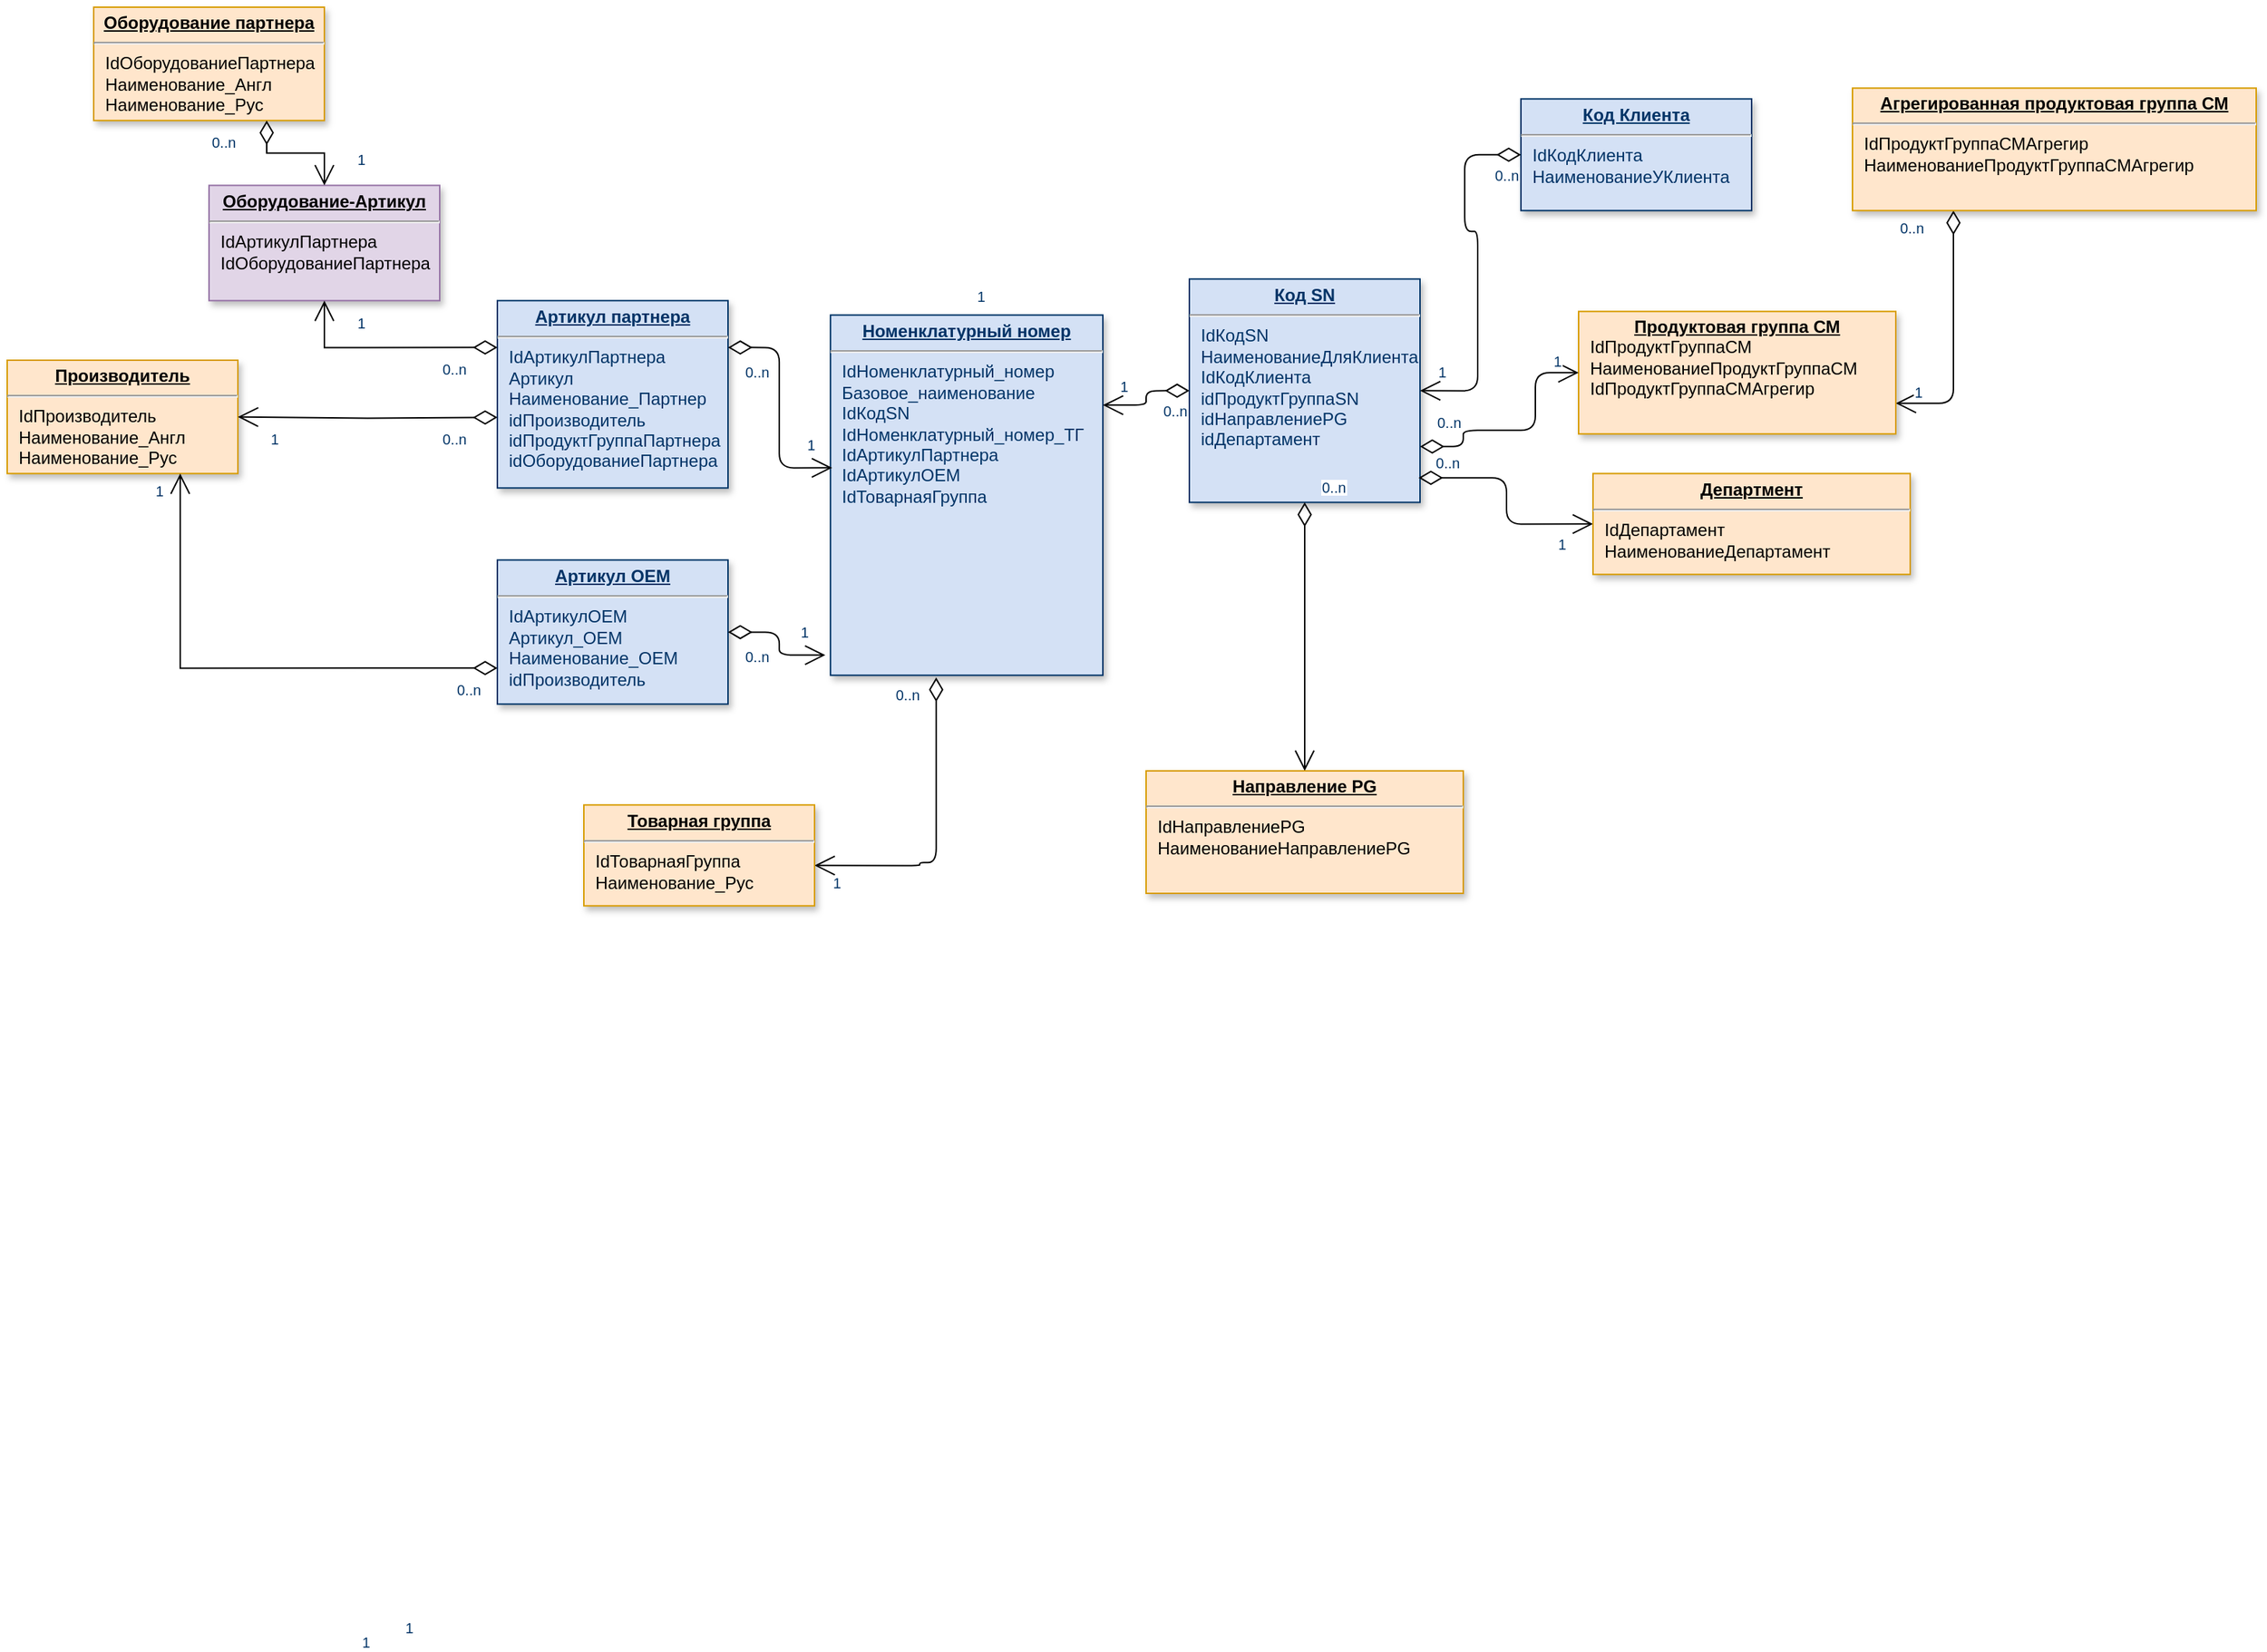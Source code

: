 <mxfile version="14.5.0" type="github">
  <diagram id="4oTomSfcI0uRdjPs2MUx" name="MDM">
    <mxGraphModel dx="1673" dy="1998" grid="1" gridSize="10" guides="1" tooltips="1" connect="1" arrows="1" fold="1" page="1" pageScale="1" pageWidth="827" pageHeight="1169" math="0" shadow="0">
      <root>
        <mxCell id="0" />
        <mxCell id="1" parent="0" />
        <mxCell id="h7qUbW-6O3aC1qf4rNRa-1" value="&lt;p style=&quot;margin: 0px ; margin-top: 4px ; text-align: center ; text-decoration: underline&quot;&gt;&lt;strong&gt;Артикул партнера&lt;/strong&gt;&lt;/p&gt;&lt;hr&gt;&lt;p style=&quot;margin: 0px ; margin-left: 8px&quot;&gt;IdАртикулПартнера&lt;/p&gt;&lt;p style=&quot;margin: 0px ; margin-left: 8px&quot;&gt;Артикул&lt;/p&gt;&lt;p style=&quot;margin: 0px ; margin-left: 8px&quot;&gt;Наименование_Партнер&lt;/p&gt;&lt;p style=&quot;margin: 0px ; margin-left: 8px&quot;&gt;idПроизводитель&lt;/p&gt;&lt;p style=&quot;margin: 0px ; margin-left: 8px&quot;&gt;idПродуктГруппаПартнера&lt;/p&gt;&lt;p style=&quot;margin: 0px ; margin-left: 8px&quot;&gt;idОборудованиеПартнера&lt;/p&gt;&lt;p style=&quot;margin: 0px ; margin-left: 8px&quot;&gt;&lt;br&gt;&lt;/p&gt;" style="verticalAlign=top;align=left;overflow=fill;fontSize=12;fontFamily=Helvetica;html=1;strokeColor=#003366;shadow=1;fillColor=#D4E1F5;fontColor=#003366" vertex="1" parent="1">
          <mxGeometry x="380" y="-936.34" width="160" height="130" as="geometry" />
        </mxCell>
        <mxCell id="h7qUbW-6O3aC1qf4rNRa-2" value="&lt;p style=&quot;margin: 0px ; margin-top: 4px ; text-align: center ; text-decoration: underline&quot;&gt;&lt;strong&gt;Код SN&lt;/strong&gt;&lt;/p&gt;&lt;hr&gt;&lt;p style=&quot;margin: 0px ; margin-left: 8px&quot;&gt;IdКодSN&lt;/p&gt;&lt;p style=&quot;margin: 0px ; margin-left: 8px&quot;&gt;НаименованиеДляКлиента&lt;/p&gt;&lt;p style=&quot;margin: 0px ; margin-left: 8px&quot;&gt;IdКодКлиента&lt;/p&gt;&lt;p style=&quot;margin: 0px ; margin-left: 8px&quot;&gt;idПродуктГруппаSN&lt;/p&gt;&lt;p style=&quot;margin: 0px ; margin-left: 8px&quot;&gt;idНаправлениеPG&lt;/p&gt;&lt;p style=&quot;margin: 0px ; margin-left: 8px&quot;&gt;idДепартамент&lt;/p&gt;" style="verticalAlign=top;align=left;overflow=fill;fontSize=12;fontFamily=Helvetica;html=1;strokeColor=#003366;shadow=1;fillColor=#D4E1F5;fontColor=#003366" vertex="1" parent="1">
          <mxGeometry x="860" y="-951.34" width="160" height="155" as="geometry" />
        </mxCell>
        <mxCell id="h7qUbW-6O3aC1qf4rNRa-3" value="&lt;p style=&quot;margin: 0px ; margin-top: 4px ; text-align: center ; text-decoration: underline&quot;&gt;&lt;b&gt;Номенклатурный номер&lt;/b&gt;&lt;/p&gt;&lt;hr&gt;&lt;p style=&quot;margin: 0px ; margin-left: 8px&quot;&gt;IdНоменклатурный_номер&lt;/p&gt;&lt;p style=&quot;margin: 0px ; margin-left: 8px&quot;&gt;Базовое_наименование&lt;/p&gt;&lt;p style=&quot;margin: 0px ; margin-left: 8px&quot;&gt;&lt;span&gt;IdКодSN&lt;/span&gt;&lt;br&gt;&lt;/p&gt;&lt;p style=&quot;margin: 0px ; margin-left: 8px&quot;&gt;IdНоменклатурный_номер_ТГ&lt;/p&gt;&lt;p style=&quot;margin: 0px ; margin-left: 8px&quot;&gt;IdАртикулПартнера&lt;/p&gt;&lt;p style=&quot;margin: 0px ; margin-left: 8px&quot;&gt;IdАртикулOEM&lt;/p&gt;&lt;p style=&quot;margin: 0px ; margin-left: 8px&quot;&gt;IdТоварнаяГруппа&lt;/p&gt;&lt;p style=&quot;margin: 0px ; margin-left: 8px&quot;&gt;&lt;br&gt;&lt;/p&gt;" style="verticalAlign=top;align=left;overflow=fill;fontSize=12;fontFamily=Helvetica;html=1;strokeColor=#003366;shadow=1;fillColor=#D4E1F5;fontColor=#003366" vertex="1" parent="1">
          <mxGeometry x="611.08" y="-926.34" width="188.92" height="250" as="geometry" />
        </mxCell>
        <mxCell id="h7qUbW-6O3aC1qf4rNRa-4" value="&lt;p style=&quot;margin: 0px ; margin-top: 4px ; text-align: center ; text-decoration: underline&quot;&gt;&lt;b&gt;Производитель&lt;/b&gt;&lt;/p&gt;&lt;hr&gt;&lt;p style=&quot;margin: 0px ; margin-left: 8px&quot;&gt;IdПроизводитель&lt;/p&gt;&lt;p style=&quot;margin: 0px ; margin-left: 8px&quot;&gt;Наименование_Англ&lt;/p&gt;&lt;p style=&quot;margin: 0px ; margin-left: 8px&quot;&gt;Наименование_Рус&lt;/p&gt;" style="verticalAlign=top;align=left;overflow=fill;fontSize=12;fontFamily=Helvetica;html=1;strokeColor=#d79b00;shadow=1;fillColor=#ffe6cc;" vertex="1" parent="1">
          <mxGeometry x="40" y="-895.0" width="160" height="78.66" as="geometry" />
        </mxCell>
        <mxCell id="h7qUbW-6O3aC1qf4rNRa-5" value="" style="endArrow=open;endSize=12;startArrow=diamondThin;startSize=14;startFill=0;edgeStyle=orthogonalEdgeStyle;rounded=0;entryX=1;entryY=0.5;entryDx=0;entryDy=0;" edge="1" parent="1" target="h7qUbW-6O3aC1qf4rNRa-4">
          <mxGeometry x="789.36" y="-986.34" as="geometry">
            <mxPoint x="380" y="-855.34" as="sourcePoint" />
            <mxPoint x="490" y="-546.83" as="targetPoint" />
          </mxGeometry>
        </mxCell>
        <mxCell id="h7qUbW-6O3aC1qf4rNRa-6" value="0..n" style="resizable=0;align=left;verticalAlign=top;labelBackgroundColor=#ffffff;fontSize=10;strokeColor=#003366;shadow=1;fillColor=#D4E1F5;fontColor=#003366" connectable="0" vertex="1" parent="h7qUbW-6O3aC1qf4rNRa-5">
          <mxGeometry x="-1" relative="1" as="geometry">
            <mxPoint x="-40.0" y="3.0" as="offset" />
          </mxGeometry>
        </mxCell>
        <mxCell id="h7qUbW-6O3aC1qf4rNRa-7" value="1" style="resizable=0;align=right;verticalAlign=top;labelBackgroundColor=#ffffff;fontSize=10;strokeColor=#003366;shadow=1;fillColor=#D4E1F5;fontColor=#003366" connectable="0" vertex="1" parent="h7qUbW-6O3aC1qf4rNRa-5">
          <mxGeometry x="1" relative="1" as="geometry">
            <mxPoint x="30" y="3.33" as="offset" />
          </mxGeometry>
        </mxCell>
        <mxCell id="h7qUbW-6O3aC1qf4rNRa-8" value="" style="endArrow=open;endSize=12;startArrow=diamondThin;startSize=14;startFill=0;edgeStyle=orthogonalEdgeStyle;exitX=0.25;exitY=1;exitDx=0;exitDy=0;entryX=1;entryY=0.75;entryDx=0;entryDy=0;" edge="1" parent="1" source="h7qUbW-6O3aC1qf4rNRa-41" target="h7qUbW-6O3aC1qf4rNRa-20">
          <mxGeometry x="1289.36" y="-1256.34" as="geometry">
            <mxPoint x="1429.04" y="-717.34" as="sourcePoint" />
            <mxPoint x="1449.36" y="-1256.34" as="targetPoint" />
            <Array as="points">
              <mxPoint x="1390" y="-865.34" />
            </Array>
          </mxGeometry>
        </mxCell>
        <mxCell id="h7qUbW-6O3aC1qf4rNRa-9" value="0..n" style="resizable=0;align=left;verticalAlign=top;labelBackgroundColor=#ffffff;fontSize=10;strokeColor=#003366;shadow=1;fillColor=#D4E1F5;fontColor=#003366" connectable="0" vertex="1" parent="h7qUbW-6O3aC1qf4rNRa-8">
          <mxGeometry x="-1" relative="1" as="geometry">
            <mxPoint x="-39.04" as="offset" />
          </mxGeometry>
        </mxCell>
        <mxCell id="h7qUbW-6O3aC1qf4rNRa-10" value="1" style="resizable=0;align=right;verticalAlign=top;labelBackgroundColor=#ffffff;fontSize=10;strokeColor=#003366;shadow=1;fillColor=#D4E1F5;fontColor=#003366" connectable="0" vertex="1" parent="h7qUbW-6O3aC1qf4rNRa-8">
          <mxGeometry x="1" relative="1" as="geometry">
            <mxPoint x="20" y="-20" as="offset" />
          </mxGeometry>
        </mxCell>
        <mxCell id="h7qUbW-6O3aC1qf4rNRa-11" value="" style="endArrow=open;endSize=12;startArrow=diamondThin;startSize=14;startFill=0;edgeStyle=orthogonalEdgeStyle;exitX=0.5;exitY=1;exitDx=0;exitDy=0;entryX=0.5;entryY=0;entryDx=0;entryDy=0;" edge="1" parent="1" source="h7qUbW-6O3aC1qf4rNRa-2" target="h7qUbW-6O3aC1qf4rNRa-43">
          <mxGeometry x="1379.36" y="-876.34" as="geometry">
            <mxPoint x="1379.36" y="-876.34" as="sourcePoint" />
            <mxPoint x="1430.529" y="-653.516" as="targetPoint" />
            <Array as="points">
              <mxPoint x="940" y="-650" />
            </Array>
          </mxGeometry>
        </mxCell>
        <mxCell id="h7qUbW-6O3aC1qf4rNRa-12" value="0..n" style="resizable=0;align=left;verticalAlign=top;labelBackgroundColor=#ffffff;fontSize=10;strokeColor=#003366;shadow=1;fillColor=#D4E1F5;fontColor=#003366" connectable="0" vertex="1" parent="h7qUbW-6O3aC1qf4rNRa-11">
          <mxGeometry x="-1" relative="1" as="geometry">
            <mxPoint x="10.0" y="-22.5" as="offset" />
          </mxGeometry>
        </mxCell>
        <mxCell id="h7qUbW-6O3aC1qf4rNRa-13" value="1" style="resizable=0;align=right;verticalAlign=top;labelBackgroundColor=#ffffff;fontSize=10;strokeColor=#003366;shadow=1;fillColor=#D4E1F5;fontColor=#003366" connectable="0" vertex="1" parent="h7qUbW-6O3aC1qf4rNRa-11">
          <mxGeometry x="1" relative="1" as="geometry">
            <mxPoint x="-20" as="offset" />
          </mxGeometry>
        </mxCell>
        <mxCell id="h7qUbW-6O3aC1qf4rNRa-14" value="" style="endArrow=open;endSize=12;startArrow=diamondThin;startSize=14;startFill=0;edgeStyle=orthogonalEdgeStyle;entryX=1;entryY=0.6;entryDx=0;entryDy=0;exitX=0.388;exitY=1.006;exitDx=0;exitDy=0;exitPerimeter=0;entryPerimeter=0;" edge="1" parent="1" source="h7qUbW-6O3aC1qf4rNRa-3" target="h7qUbW-6O3aC1qf4rNRa-55">
          <mxGeometry x="1409.36" y="-1306.34" as="geometry">
            <mxPoint x="680" y="-696.34" as="sourcePoint" />
            <mxPoint x="650" y="-546.34" as="targetPoint" />
            <Array as="points">
              <mxPoint x="684" y="-546.34" />
              <mxPoint x="673" y="-546.34" />
              <mxPoint x="673" y="-544.34" />
            </Array>
          </mxGeometry>
        </mxCell>
        <mxCell id="h7qUbW-6O3aC1qf4rNRa-15" value="0..n" style="resizable=0;align=left;verticalAlign=top;labelBackgroundColor=#ffffff;fontSize=10;strokeColor=#003366;shadow=1;fillColor=#D4E1F5;fontColor=#003366" connectable="0" vertex="1" parent="h7qUbW-6O3aC1qf4rNRa-14">
          <mxGeometry x="-1" relative="1" as="geometry">
            <mxPoint x="-30" as="offset" />
          </mxGeometry>
        </mxCell>
        <mxCell id="h7qUbW-6O3aC1qf4rNRa-16" value="1" style="resizable=0;align=right;verticalAlign=top;labelBackgroundColor=#ffffff;fontSize=10;strokeColor=#003366;shadow=1;fillColor=#D4E1F5;fontColor=#003366" connectable="0" vertex="1" parent="h7qUbW-6O3aC1qf4rNRa-14">
          <mxGeometry x="1" relative="1" as="geometry">
            <mxPoint x="20" y="2.728e-13" as="offset" />
          </mxGeometry>
        </mxCell>
        <mxCell id="h7qUbW-6O3aC1qf4rNRa-17" value="" style="endArrow=open;endSize=12;startArrow=diamondThin;startSize=14;startFill=0;edgeStyle=orthogonalEdgeStyle;entryX=1;entryY=0.25;entryDx=0;entryDy=0;exitX=0;exitY=0.5;exitDx=0;exitDy=0;" edge="1" parent="1" source="h7qUbW-6O3aC1qf4rNRa-2" target="h7qUbW-6O3aC1qf4rNRa-3">
          <mxGeometry x="640" y="-1096.34" as="geometry">
            <mxPoint x="770" y="-863.34" as="sourcePoint" />
            <mxPoint x="800" y="-1096.34" as="targetPoint" />
          </mxGeometry>
        </mxCell>
        <mxCell id="h7qUbW-6O3aC1qf4rNRa-18" value="0..n" style="resizable=0;align=left;verticalAlign=top;labelBackgroundColor=#ffffff;fontSize=10;strokeColor=#003366;shadow=1;fillColor=#D4E1F5;fontColor=#003366" connectable="0" vertex="1" parent="h7qUbW-6O3aC1qf4rNRa-17">
          <mxGeometry x="-1" relative="1" as="geometry">
            <mxPoint x="-20" y="2.04" as="offset" />
          </mxGeometry>
        </mxCell>
        <mxCell id="h7qUbW-6O3aC1qf4rNRa-19" value="1" style="resizable=0;align=right;verticalAlign=top;labelBackgroundColor=#ffffff;fontSize=10;strokeColor=#003366;shadow=1;fillColor=#D4E1F5;fontColor=#003366" connectable="0" vertex="1" parent="h7qUbW-6O3aC1qf4rNRa-17">
          <mxGeometry x="1" relative="1" as="geometry">
            <mxPoint x="19.17" y="-25.0" as="offset" />
          </mxGeometry>
        </mxCell>
        <mxCell id="h7qUbW-6O3aC1qf4rNRa-20" value="&lt;p style=&quot;margin: 0px ; margin-top: 4px ; text-align: center ; text-decoration: underline&quot;&gt;&lt;b&gt;Продуктовая группа СМ&lt;/b&gt;&lt;/p&gt;&lt;p style=&quot;margin: 0px ; margin-left: 8px&quot;&gt;IdПродуктГруппаСМ&lt;br&gt;&lt;/p&gt;&lt;p style=&quot;margin: 0px ; margin-left: 8px&quot;&gt;НаименованиеПродуктГруппаСМ&lt;/p&gt;&lt;p style=&quot;margin: 0px ; margin-left: 8px&quot;&gt;IdПродуктГруппаСМАгрегир&lt;/p&gt;" style="verticalAlign=top;align=left;overflow=fill;fontSize=12;fontFamily=Helvetica;html=1;strokeColor=#d79b00;shadow=1;fillColor=#ffe6cc;" vertex="1" parent="1">
          <mxGeometry x="1130" y="-928.84" width="220" height="85" as="geometry" />
        </mxCell>
        <mxCell id="h7qUbW-6O3aC1qf4rNRa-21" value="" style="endArrow=open;endSize=12;startArrow=diamondThin;startSize=14;startFill=0;edgeStyle=orthogonalEdgeStyle;exitX=1;exitY=0.75;exitDx=0;exitDy=0;entryX=0;entryY=0.5;entryDx=0;entryDy=0;" edge="1" parent="1" source="h7qUbW-6O3aC1qf4rNRa-2" target="h7qUbW-6O3aC1qf4rNRa-20">
          <mxGeometry x="657.36" y="-568.3" as="geometry">
            <mxPoint x="242" y="-458.34" as="sourcePoint" />
            <mxPoint x="290" y="-407.34" as="targetPoint" />
            <Array as="points">
              <mxPoint x="1050" y="-835.34" />
              <mxPoint x="1050" y="-846.34" />
              <mxPoint x="1100" y="-846.34" />
              <mxPoint x="1100" y="-886.34" />
            </Array>
          </mxGeometry>
        </mxCell>
        <mxCell id="h7qUbW-6O3aC1qf4rNRa-22" value="0..n" style="resizable=0;align=left;verticalAlign=top;labelBackgroundColor=#ffffff;fontSize=10;strokeColor=#003366;shadow=1;fillColor=#D4E1F5;fontColor=#003366" connectable="0" vertex="1" parent="h7qUbW-6O3aC1qf4rNRa-21">
          <mxGeometry x="-1" relative="1" as="geometry">
            <mxPoint x="10" y="-29.0" as="offset" />
          </mxGeometry>
        </mxCell>
        <mxCell id="h7qUbW-6O3aC1qf4rNRa-23" value="1" style="resizable=0;align=right;verticalAlign=top;labelBackgroundColor=#ffffff;fontSize=10;strokeColor=#003366;shadow=1;fillColor=#D4E1F5;fontColor=#003366" connectable="0" vertex="1" parent="h7qUbW-6O3aC1qf4rNRa-21">
          <mxGeometry x="1" relative="1" as="geometry">
            <mxPoint x="-10.0" y="-20.16" as="offset" />
          </mxGeometry>
        </mxCell>
        <mxCell id="h7qUbW-6O3aC1qf4rNRa-24" value="" style="endArrow=open;endSize=12;startArrow=diamondThin;startSize=14;startFill=0;edgeStyle=orthogonalEdgeStyle;exitX=1;exitY=0.25;exitDx=0;exitDy=0;entryX=0.006;entryY=0.424;entryDx=0;entryDy=0;entryPerimeter=0;" edge="1" parent="1" source="h7qUbW-6O3aC1qf4rNRa-1" target="h7qUbW-6O3aC1qf4rNRa-3">
          <mxGeometry x="632.36" y="-994.34" as="geometry">
            <mxPoint x="510" y="-829.34" as="sourcePoint" />
            <mxPoint x="603.0" y="-816.34" as="targetPoint" />
          </mxGeometry>
        </mxCell>
        <mxCell id="h7qUbW-6O3aC1qf4rNRa-25" value="0..n" style="resizable=0;align=left;verticalAlign=top;labelBackgroundColor=#ffffff;fontSize=10;strokeColor=#003366;shadow=1;fillColor=#D4E1F5;fontColor=#003366" connectable="0" vertex="1" parent="h7qUbW-6O3aC1qf4rNRa-24">
          <mxGeometry x="-1" relative="1" as="geometry">
            <mxPoint x="10" y="5" as="offset" />
          </mxGeometry>
        </mxCell>
        <mxCell id="h7qUbW-6O3aC1qf4rNRa-26" value="1" style="resizable=0;align=right;verticalAlign=top;labelBackgroundColor=#ffffff;fontSize=10;strokeColor=#003366;shadow=1;fillColor=#D4E1F5;fontColor=#003366" connectable="0" vertex="1" parent="h7qUbW-6O3aC1qf4rNRa-24">
          <mxGeometry x="1" relative="1" as="geometry">
            <mxPoint x="-10.0" y="-28.0" as="offset" />
          </mxGeometry>
        </mxCell>
        <mxCell id="h7qUbW-6O3aC1qf4rNRa-27" value="" style="endArrow=open;endSize=12;startArrow=diamondThin;startSize=14;startFill=0;edgeStyle=orthogonalEdgeStyle;exitX=0.994;exitY=0.89;exitDx=0;exitDy=0;entryX=0;entryY=0.5;entryDx=0;entryDy=0;exitPerimeter=0;" edge="1" parent="1" source="h7qUbW-6O3aC1qf4rNRa-2" target="h7qUbW-6O3aC1qf4rNRa-42">
          <mxGeometry x="1389.36" y="-866.34" as="geometry">
            <mxPoint x="1270" y="-531.92" as="sourcePoint" />
            <mxPoint x="1426.96" y="-678.34" as="targetPoint" />
          </mxGeometry>
        </mxCell>
        <mxCell id="h7qUbW-6O3aC1qf4rNRa-28" value="0..n" style="resizable=0;align=left;verticalAlign=top;labelBackgroundColor=#ffffff;fontSize=10;strokeColor=#003366;shadow=1;fillColor=#D4E1F5;fontColor=#003366" connectable="0" vertex="1" parent="h7qUbW-6O3aC1qf4rNRa-27">
          <mxGeometry x="-1" relative="1" as="geometry">
            <mxPoint x="10.0" y="-22.5" as="offset" />
          </mxGeometry>
        </mxCell>
        <mxCell id="h7qUbW-6O3aC1qf4rNRa-29" value="1" style="resizable=0;align=right;verticalAlign=top;labelBackgroundColor=#ffffff;fontSize=10;strokeColor=#003366;shadow=1;fillColor=#D4E1F5;fontColor=#003366" connectable="0" vertex="1" parent="h7qUbW-6O3aC1qf4rNRa-27">
          <mxGeometry x="1" relative="1" as="geometry">
            <mxPoint x="-17" y="2" as="offset" />
          </mxGeometry>
        </mxCell>
        <mxCell id="h7qUbW-6O3aC1qf4rNRa-30" value="&lt;p style=&quot;margin: 0px ; margin-top: 4px ; text-align: center ; text-decoration: underline&quot;&gt;&lt;strong&gt;Код Клиента&lt;/strong&gt;&lt;/p&gt;&lt;hr&gt;&lt;p style=&quot;margin: 0px ; margin-left: 8px&quot;&gt;IdКодКлиента&lt;/p&gt;&lt;p style=&quot;margin: 0px ; margin-left: 8px&quot;&gt;НаименованиеУКлиента&lt;/p&gt;&lt;p style=&quot;margin: 0px ; margin-left: 8px&quot;&gt;&lt;br&gt;&lt;/p&gt;" style="verticalAlign=top;align=left;overflow=fill;fontSize=12;fontFamily=Helvetica;html=1;strokeColor=#003366;shadow=1;fillColor=#D4E1F5;fontColor=#003366" vertex="1" parent="1">
          <mxGeometry x="1090" y="-1076.34" width="160" height="77.5" as="geometry" />
        </mxCell>
        <mxCell id="h7qUbW-6O3aC1qf4rNRa-31" value="&lt;p style=&quot;margin: 0px ; margin-top: 4px ; text-align: center ; text-decoration: underline&quot;&gt;&lt;b&gt;Артикул OEM&lt;/b&gt;&lt;/p&gt;&lt;hr&gt;&lt;p style=&quot;margin: 0px ; margin-left: 8px&quot;&gt;IdАртикулOEM&lt;/p&gt;&lt;p style=&quot;margin: 0px ; margin-left: 8px&quot;&gt;Артикул_OEM&lt;/p&gt;&lt;p style=&quot;margin: 0px ; margin-left: 8px&quot;&gt;Наименование_OEM&lt;/p&gt;&lt;p style=&quot;margin: 0px ; margin-left: 8px&quot;&gt;idПроизводитель&lt;/p&gt;" style="verticalAlign=top;align=left;overflow=fill;fontSize=12;fontFamily=Helvetica;html=1;strokeColor=#003366;shadow=1;fillColor=#D4E1F5;fontColor=#003366" vertex="1" parent="1">
          <mxGeometry x="380" y="-756.34" width="160" height="100" as="geometry" />
        </mxCell>
        <mxCell id="h7qUbW-6O3aC1qf4rNRa-32" value="" style="endArrow=open;endSize=12;startArrow=diamondThin;startSize=14;startFill=0;edgeStyle=orthogonalEdgeStyle;exitX=0;exitY=0.5;exitDx=0;exitDy=0;entryX=1;entryY=0.5;entryDx=0;entryDy=0;" edge="1" parent="1" source="h7qUbW-6O3aC1qf4rNRa-30" target="h7qUbW-6O3aC1qf4rNRa-2">
          <mxGeometry x="930" y="-1086.34" as="geometry">
            <mxPoint x="1060" y="-853.34" as="sourcePoint" />
            <mxPoint x="1260" y="-836.34" as="targetPoint" />
            <Array as="points">
              <mxPoint x="1051" y="-1037.34" />
              <mxPoint x="1051" y="-984.34" />
              <mxPoint x="1060" y="-984.34" />
              <mxPoint x="1060" y="-873.34" />
            </Array>
          </mxGeometry>
        </mxCell>
        <mxCell id="h7qUbW-6O3aC1qf4rNRa-33" value="0..n" style="resizable=0;align=left;verticalAlign=top;labelBackgroundColor=#ffffff;fontSize=10;strokeColor=#003366;shadow=1;fillColor=#D4E1F5;fontColor=#003366" connectable="0" vertex="1" parent="h7qUbW-6O3aC1qf4rNRa-32">
          <mxGeometry x="-1" relative="1" as="geometry">
            <mxPoint x="-20" y="2.04" as="offset" />
          </mxGeometry>
        </mxCell>
        <mxCell id="h7qUbW-6O3aC1qf4rNRa-34" value="1" style="resizable=0;align=right;verticalAlign=top;labelBackgroundColor=#ffffff;fontSize=10;strokeColor=#003366;shadow=1;fillColor=#D4E1F5;fontColor=#003366" connectable="0" vertex="1" parent="h7qUbW-6O3aC1qf4rNRa-32">
          <mxGeometry x="1" relative="1" as="geometry">
            <mxPoint x="20" y="-25.0" as="offset" />
          </mxGeometry>
        </mxCell>
        <mxCell id="h7qUbW-6O3aC1qf4rNRa-35" value="" style="endArrow=open;endSize=12;startArrow=diamondThin;startSize=14;startFill=0;edgeStyle=orthogonalEdgeStyle;entryX=-0.019;entryY=0.944;entryDx=0;entryDy=0;entryPerimeter=0;" edge="1" parent="1" source="h7qUbW-6O3aC1qf4rNRa-31" target="h7qUbW-6O3aC1qf4rNRa-3">
          <mxGeometry x="642.36" y="-984.34" as="geometry">
            <mxPoint x="550" y="-894.33" as="sourcePoint" />
            <mxPoint x="622.04" y="-810.34" as="targetPoint" />
          </mxGeometry>
        </mxCell>
        <mxCell id="h7qUbW-6O3aC1qf4rNRa-36" value="0..n" style="resizable=0;align=left;verticalAlign=top;labelBackgroundColor=#ffffff;fontSize=10;strokeColor=#003366;shadow=1;fillColor=#D4E1F5;fontColor=#003366" connectable="0" vertex="1" parent="h7qUbW-6O3aC1qf4rNRa-35">
          <mxGeometry x="-1" relative="1" as="geometry">
            <mxPoint x="10" y="5" as="offset" />
          </mxGeometry>
        </mxCell>
        <mxCell id="h7qUbW-6O3aC1qf4rNRa-37" value="1" style="resizable=0;align=right;verticalAlign=top;labelBackgroundColor=#ffffff;fontSize=10;strokeColor=#003366;shadow=1;fillColor=#D4E1F5;fontColor=#003366" connectable="0" vertex="1" parent="h7qUbW-6O3aC1qf4rNRa-35">
          <mxGeometry x="1" relative="1" as="geometry">
            <mxPoint x="-10.0" y="-28.0" as="offset" />
          </mxGeometry>
        </mxCell>
        <mxCell id="h7qUbW-6O3aC1qf4rNRa-38" value="1" style="resizable=0;align=right;verticalAlign=top;labelBackgroundColor=#ffffff;fontSize=10;strokeColor=#003366;shadow=1;fillColor=#D4E1F5;fontColor=#003366" connectable="0" vertex="1" parent="1">
          <mxGeometry x="1" relative="1" as="geometry">
            <mxPoint x="323.33" y="-27.5" as="offset" />
          </mxGeometry>
        </mxCell>
        <mxCell id="h7qUbW-6O3aC1qf4rNRa-39" value="1" style="resizable=0;align=right;verticalAlign=top;labelBackgroundColor=#ffffff;fontSize=10;strokeColor=#003366;shadow=1;fillColor=#D4E1F5;fontColor=#003366" connectable="0" vertex="1" parent="1">
          <mxGeometry x="1" relative="1" as="geometry">
            <mxPoint x="293.33" y="-17.5" as="offset" />
          </mxGeometry>
        </mxCell>
        <mxCell id="h7qUbW-6O3aC1qf4rNRa-40" value="1" style="resizable=0;align=right;verticalAlign=top;labelBackgroundColor=#ffffff;fontSize=10;strokeColor=#003366;shadow=1;fillColor=#D4E1F5;fontColor=#003366" connectable="0" vertex="1" parent="1">
          <mxGeometry x="699.997" y="-951.339" as="geometry">
            <mxPoint x="20.0" y="1.895e-13" as="offset" />
          </mxGeometry>
        </mxCell>
        <mxCell id="h7qUbW-6O3aC1qf4rNRa-41" value="&lt;p style=&quot;margin: 0px ; margin-top: 4px ; text-align: center ; text-decoration: underline&quot;&gt;&lt;b&gt;Агрегированная продуктовая группа СМ&lt;/b&gt;&lt;/p&gt;&lt;hr&gt;&lt;p style=&quot;margin: 0px ; margin-left: 8px&quot;&gt;IdПродуктГруппаСМАгрегир&lt;br&gt;&lt;/p&gt;&lt;p style=&quot;margin: 0px ; margin-left: 8px&quot;&gt;НаименованиеПродуктГруппаСМАгрегир&lt;/p&gt;" style="verticalAlign=top;align=left;overflow=fill;fontSize=12;fontFamily=Helvetica;html=1;strokeColor=#d79b00;shadow=1;fillColor=#ffe6cc;" vertex="1" parent="1">
          <mxGeometry x="1320" y="-1083.84" width="280" height="85" as="geometry" />
        </mxCell>
        <mxCell id="h7qUbW-6O3aC1qf4rNRa-42" value="&lt;p style=&quot;margin: 0px ; margin-top: 4px ; text-align: center ; text-decoration: underline&quot;&gt;&lt;b&gt;Департмент&lt;/b&gt;&lt;/p&gt;&lt;hr&gt;&lt;p style=&quot;margin: 0px ; margin-left: 8px&quot;&gt;IdДепартамент&lt;br&gt;&lt;/p&gt;&lt;p style=&quot;margin: 0px ; margin-left: 8px&quot;&gt;НаименованиеДепартамент&lt;/p&gt;&lt;p style=&quot;margin: 0px ; margin-left: 8px&quot;&gt;&lt;br&gt;&lt;/p&gt;" style="verticalAlign=top;align=left;overflow=fill;fontSize=12;fontFamily=Helvetica;html=1;strokeColor=#d79b00;shadow=1;fillColor=#ffe6cc;" vertex="1" parent="1">
          <mxGeometry x="1140" y="-816.34" width="220" height="70" as="geometry" />
        </mxCell>
        <mxCell id="h7qUbW-6O3aC1qf4rNRa-43" value="&lt;p style=&quot;margin: 0px ; margin-top: 4px ; text-align: center ; text-decoration: underline&quot;&gt;&lt;b&gt;Направление PG&lt;/b&gt;&lt;/p&gt;&lt;hr&gt;&lt;p style=&quot;margin: 0px ; margin-left: 8px&quot;&gt;IdНаправлениеPG&lt;br&gt;&lt;/p&gt;&lt;p style=&quot;margin: 0px ; margin-left: 8px&quot;&gt;НаименованиеНаправлениеPG&lt;/p&gt;" style="verticalAlign=top;align=left;overflow=fill;fontSize=12;fontFamily=Helvetica;html=1;strokeColor=#d79b00;shadow=1;fillColor=#ffe6cc;" vertex="1" parent="1">
          <mxGeometry x="830" y="-610.0" width="220" height="85" as="geometry" />
        </mxCell>
        <mxCell id="h7qUbW-6O3aC1qf4rNRa-44" value="" style="endArrow=open;endSize=12;startArrow=diamondThin;startSize=14;startFill=0;edgeStyle=orthogonalEdgeStyle;rounded=0;entryX=0.75;entryY=1;entryDx=0;entryDy=0;exitX=0;exitY=0.75;exitDx=0;exitDy=0;" edge="1" parent="1" source="h7qUbW-6O3aC1qf4rNRa-31" target="h7qUbW-6O3aC1qf4rNRa-4">
          <mxGeometry x="799.36" y="-976.34" as="geometry">
            <mxPoint x="390" y="-845.34" as="sourcePoint" />
            <mxPoint x="310" y="-845.67" as="targetPoint" />
          </mxGeometry>
        </mxCell>
        <mxCell id="h7qUbW-6O3aC1qf4rNRa-45" value="0..n" style="resizable=0;align=left;verticalAlign=top;labelBackgroundColor=#ffffff;fontSize=10;strokeColor=#003366;shadow=1;fillColor=#D4E1F5;fontColor=#003366" connectable="0" vertex="1" parent="h7qUbW-6O3aC1qf4rNRa-44">
          <mxGeometry x="-1" relative="1" as="geometry">
            <mxPoint x="-30.0" y="3.04" as="offset" />
          </mxGeometry>
        </mxCell>
        <mxCell id="h7qUbW-6O3aC1qf4rNRa-46" value="1" style="resizable=0;align=right;verticalAlign=top;labelBackgroundColor=#ffffff;fontSize=10;strokeColor=#003366;shadow=1;fillColor=#D4E1F5;fontColor=#003366" connectable="0" vertex="1" parent="h7qUbW-6O3aC1qf4rNRa-44">
          <mxGeometry x="1" relative="1" as="geometry">
            <mxPoint x="-10" as="offset" />
          </mxGeometry>
        </mxCell>
        <mxCell id="h7qUbW-6O3aC1qf4rNRa-47" value="&lt;p style=&quot;margin: 0px ; margin-top: 4px ; text-align: center ; text-decoration: underline&quot;&gt;&lt;b&gt;Оборудование партнера&lt;/b&gt;&lt;/p&gt;&lt;hr&gt;&lt;p style=&quot;margin: 0px ; margin-left: 8px&quot;&gt;IdОборудованиеПартнера&lt;/p&gt;&lt;p style=&quot;margin: 0px ; margin-left: 8px&quot;&gt;Наименование_Англ&lt;/p&gt;&lt;p style=&quot;margin: 0px ; margin-left: 8px&quot;&gt;Наименование_Рус&lt;/p&gt;" style="verticalAlign=top;align=left;overflow=fill;fontSize=12;fontFamily=Helvetica;html=1;strokeColor=#d79b00;shadow=1;fillColor=#ffe6cc;" vertex="1" parent="1">
          <mxGeometry x="100" y="-1140.0" width="160" height="78.66" as="geometry" />
        </mxCell>
        <mxCell id="h7qUbW-6O3aC1qf4rNRa-48" value="&lt;p style=&quot;margin: 0px ; margin-top: 4px ; text-align: center ; text-decoration: underline&quot;&gt;&lt;strong&gt;Оборудование-Артикул&lt;/strong&gt;&lt;/p&gt;&lt;hr&gt;&lt;p style=&quot;margin: 0px ; margin-left: 8px&quot;&gt;IdАртикулПартнера&lt;/p&gt;&lt;p style=&quot;margin: 0px ; margin-left: 8px&quot;&gt;IdОборудованиеПартнера&lt;/p&gt;&lt;p style=&quot;margin: 0px ; margin-left: 8px&quot;&gt;&lt;br&gt;&lt;/p&gt;" style="verticalAlign=top;align=left;overflow=fill;fontSize=12;fontFamily=Helvetica;html=1;strokeColor=#9673a6;shadow=1;fillColor=#e1d5e7;" vertex="1" parent="1">
          <mxGeometry x="180" y="-1016.34" width="160" height="80" as="geometry" />
        </mxCell>
        <mxCell id="h7qUbW-6O3aC1qf4rNRa-49" value="" style="endArrow=open;endSize=12;startArrow=diamondThin;startSize=14;startFill=0;edgeStyle=orthogonalEdgeStyle;rounded=0;entryX=0.5;entryY=1;entryDx=0;entryDy=0;exitX=0;exitY=0.25;exitDx=0;exitDy=0;" edge="1" parent="1" source="h7qUbW-6O3aC1qf4rNRa-1" target="h7qUbW-6O3aC1qf4rNRa-48">
          <mxGeometry x="799.36" y="-976.34" as="geometry">
            <mxPoint x="390" y="-845.34" as="sourcePoint" />
            <mxPoint x="210" y="-845.67" as="targetPoint" />
          </mxGeometry>
        </mxCell>
        <mxCell id="h7qUbW-6O3aC1qf4rNRa-50" value="0..n" style="resizable=0;align=left;verticalAlign=top;labelBackgroundColor=#ffffff;fontSize=10;strokeColor=#003366;shadow=1;fillColor=#D4E1F5;fontColor=#003366" connectable="0" vertex="1" parent="h7qUbW-6O3aC1qf4rNRa-49">
          <mxGeometry x="-1" relative="1" as="geometry">
            <mxPoint x="-40.0" y="3.0" as="offset" />
          </mxGeometry>
        </mxCell>
        <mxCell id="h7qUbW-6O3aC1qf4rNRa-51" value="1" style="resizable=0;align=right;verticalAlign=top;labelBackgroundColor=#ffffff;fontSize=10;strokeColor=#003366;shadow=1;fillColor=#D4E1F5;fontColor=#003366" connectable="0" vertex="1" parent="h7qUbW-6O3aC1qf4rNRa-49">
          <mxGeometry x="1" relative="1" as="geometry">
            <mxPoint x="30" y="3.33" as="offset" />
          </mxGeometry>
        </mxCell>
        <mxCell id="h7qUbW-6O3aC1qf4rNRa-52" value="" style="endArrow=open;endSize=12;startArrow=diamondThin;startSize=14;startFill=0;edgeStyle=orthogonalEdgeStyle;rounded=0;exitX=0.75;exitY=1;exitDx=0;exitDy=0;" edge="1" parent="1" source="h7qUbW-6O3aC1qf4rNRa-47" target="h7qUbW-6O3aC1qf4rNRa-48">
          <mxGeometry x="809.36" y="-966.34" as="geometry">
            <mxPoint x="390" y="-893.84" as="sourcePoint" />
            <mxPoint x="270" y="-926.34" as="targetPoint" />
          </mxGeometry>
        </mxCell>
        <mxCell id="h7qUbW-6O3aC1qf4rNRa-53" value="0..n" style="resizable=0;align=left;verticalAlign=top;labelBackgroundColor=#ffffff;fontSize=10;strokeColor=#003366;shadow=1;fillColor=#D4E1F5;fontColor=#003366" connectable="0" vertex="1" parent="h7qUbW-6O3aC1qf4rNRa-52">
          <mxGeometry x="-1" relative="1" as="geometry">
            <mxPoint x="-40.0" y="3.0" as="offset" />
          </mxGeometry>
        </mxCell>
        <mxCell id="h7qUbW-6O3aC1qf4rNRa-54" value="1" style="resizable=0;align=right;verticalAlign=top;labelBackgroundColor=#ffffff;fontSize=10;strokeColor=#003366;shadow=1;fillColor=#D4E1F5;fontColor=#003366" connectable="0" vertex="1" parent="h7qUbW-6O3aC1qf4rNRa-52">
          <mxGeometry x="1" relative="1" as="geometry">
            <mxPoint x="30" y="-30" as="offset" />
          </mxGeometry>
        </mxCell>
        <mxCell id="h7qUbW-6O3aC1qf4rNRa-55" value="&lt;p style=&quot;margin: 0px ; margin-top: 4px ; text-align: center ; text-decoration: underline&quot;&gt;&lt;b&gt;Товарная группа&lt;/b&gt;&lt;/p&gt;&lt;hr&gt;&lt;p style=&quot;margin: 0px ; margin-left: 8px&quot;&gt;IdТоварнаяГруппа&lt;/p&gt;&lt;p style=&quot;margin: 0px ; margin-left: 8px&quot;&gt;&lt;span&gt;Наименование_Рус&lt;/span&gt;&lt;br&gt;&lt;/p&gt;" style="verticalAlign=top;align=left;overflow=fill;fontSize=12;fontFamily=Helvetica;html=1;strokeColor=#d79b00;shadow=1;fillColor=#ffe6cc;" vertex="1" parent="1">
          <mxGeometry x="440" y="-586.34" width="160" height="70" as="geometry" />
        </mxCell>
      </root>
    </mxGraphModel>
  </diagram>
</mxfile>
